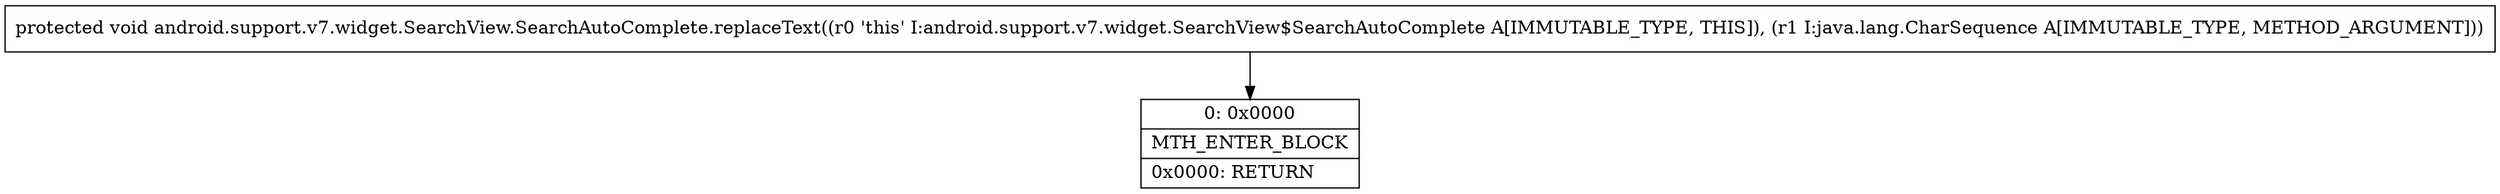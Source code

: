 digraph "CFG forandroid.support.v7.widget.SearchView.SearchAutoComplete.replaceText(Ljava\/lang\/CharSequence;)V" {
Node_0 [shape=record,label="{0\:\ 0x0000|MTH_ENTER_BLOCK\l|0x0000: RETURN   \l}"];
MethodNode[shape=record,label="{protected void android.support.v7.widget.SearchView.SearchAutoComplete.replaceText((r0 'this' I:android.support.v7.widget.SearchView$SearchAutoComplete A[IMMUTABLE_TYPE, THIS]), (r1 I:java.lang.CharSequence A[IMMUTABLE_TYPE, METHOD_ARGUMENT])) }"];
MethodNode -> Node_0;
}

